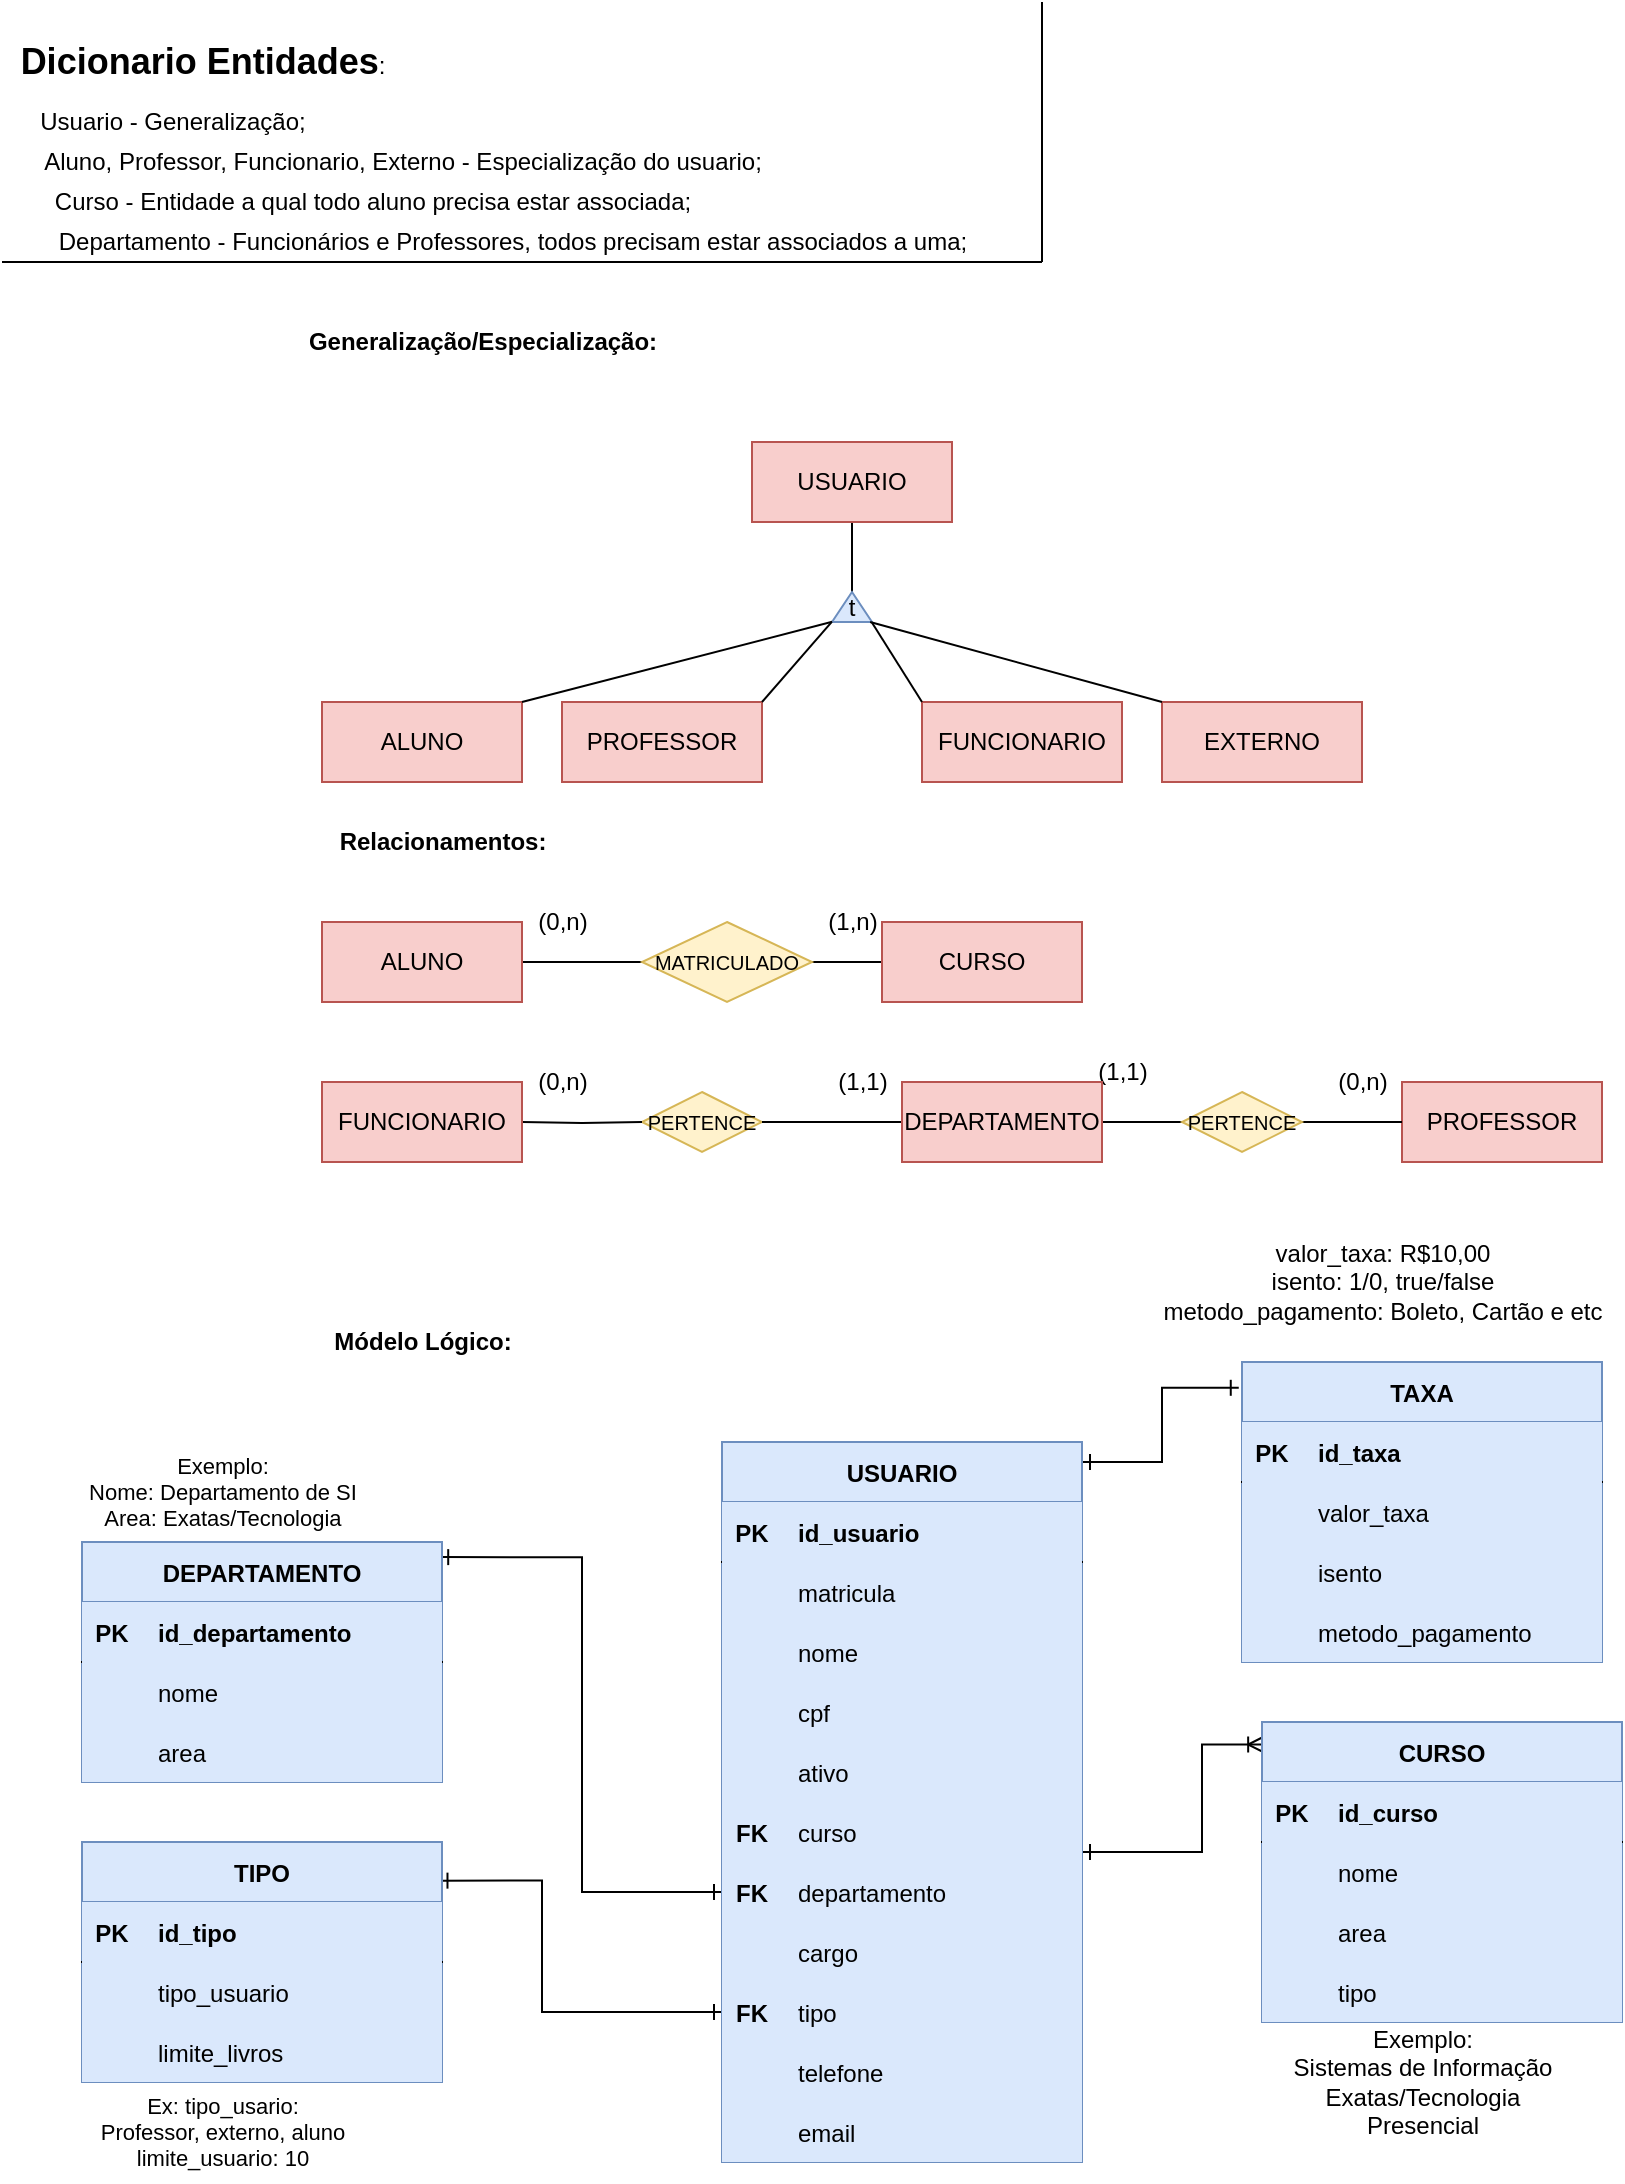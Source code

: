 <mxfile version="13.8.1" type="device"><diagram id="R2lEEEUBdFMjLlhIrx00" name="Page-1"><mxGraphModel dx="1673" dy="946" grid="1" gridSize="10" guides="1" tooltips="1" connect="1" arrows="1" fold="1" page="1" pageScale="1" pageWidth="850" pageHeight="1100" math="0" shadow="0" extFonts="Permanent Marker^https://fonts.googleapis.com/css?family=Permanent+Marker"><root><mxCell id="0"/><mxCell id="1" parent="0"/><mxCell id="AfUH4jQW76GedDBgUnbg-8" style="edgeStyle=orthogonalEdgeStyle;rounded=0;orthogonalLoop=1;jettySize=auto;html=1;entryX=1;entryY=0.5;entryDx=0;entryDy=0;endArrow=none;endFill=0;" parent="1" source="AfUH4jQW76GedDBgUnbg-1" target="AfUH4jQW76GedDBgUnbg-6" edge="1"><mxGeometry relative="1" as="geometry"/></mxCell><mxCell id="AfUH4jQW76GedDBgUnbg-1" value="&lt;div&gt;&lt;br&gt;&lt;/div&gt;&lt;div&gt;USUARIO&lt;/div&gt;&lt;div&gt;&lt;br&gt;&lt;/div&gt;" style="whiteSpace=wrap;html=1;align=center;fillColor=#f8cecc;strokeColor=#b85450;" parent="1" vertex="1"><mxGeometry x="375" y="220" width="100" height="40" as="geometry"/></mxCell><mxCell id="AfUH4jQW76GedDBgUnbg-2" value="ALUNO" style="whiteSpace=wrap;html=1;align=center;fillColor=#f8cecc;strokeColor=#b85450;" parent="1" vertex="1"><mxGeometry x="160" y="350" width="100" height="40" as="geometry"/></mxCell><mxCell id="AfUH4jQW76GedDBgUnbg-3" value="PROFESSOR" style="whiteSpace=wrap;html=1;align=center;fillColor=#f8cecc;strokeColor=#b85450;" parent="1" vertex="1"><mxGeometry x="280" y="350" width="100" height="40" as="geometry"/></mxCell><mxCell id="AfUH4jQW76GedDBgUnbg-4" value="FUNCIONARIO" style="whiteSpace=wrap;html=1;align=center;fillColor=#f8cecc;strokeColor=#b85450;" parent="1" vertex="1"><mxGeometry x="460" y="350" width="100" height="40" as="geometry"/></mxCell><mxCell id="AfUH4jQW76GedDBgUnbg-5" value="EXTERNO" style="whiteSpace=wrap;html=1;align=center;fillColor=#f8cecc;strokeColor=#b85450;" parent="1" vertex="1"><mxGeometry x="580" y="350" width="100" height="40" as="geometry"/></mxCell><mxCell id="AfUH4jQW76GedDBgUnbg-6" value="" style="triangle;whiteSpace=wrap;html=1;rotation=-90;fillColor=#dae8fc;strokeColor=#6c8ebf;" parent="1" vertex="1"><mxGeometry x="417.5" y="292.5" width="15" height="20" as="geometry"/></mxCell><mxCell id="AfUH4jQW76GedDBgUnbg-16" value="" style="endArrow=none;html=1;entryX=-0.003;entryY=-0.011;entryDx=0;entryDy=0;entryPerimeter=0;exitX=1;exitY=0;exitDx=0;exitDy=0;" parent="1" source="AfUH4jQW76GedDBgUnbg-3" target="AfUH4jQW76GedDBgUnbg-6" edge="1"><mxGeometry width="50" height="50" relative="1" as="geometry"><mxPoint x="375" y="350" as="sourcePoint"/><mxPoint x="425" y="300" as="targetPoint"/></mxGeometry></mxCell><mxCell id="AfUH4jQW76GedDBgUnbg-17" value="" style="endArrow=none;html=1;exitX=1;exitY=0;exitDx=0;exitDy=0;entryX=0.006;entryY=0.005;entryDx=0;entryDy=0;entryPerimeter=0;" parent="1" source="AfUH4jQW76GedDBgUnbg-2" target="AfUH4jQW76GedDBgUnbg-6" edge="1"><mxGeometry width="50" height="50" relative="1" as="geometry"><mxPoint x="210" y="360" as="sourcePoint"/><mxPoint x="413" y="309" as="targetPoint"/></mxGeometry></mxCell><mxCell id="AfUH4jQW76GedDBgUnbg-18" value="" style="endArrow=none;html=1;entryX=0;entryY=0;entryDx=0;entryDy=0;exitX=-0.011;exitY=0.994;exitDx=0;exitDy=0;exitPerimeter=0;" parent="1" source="AfUH4jQW76GedDBgUnbg-6" target="AfUH4jQW76GedDBgUnbg-4" edge="1"><mxGeometry width="50" height="50" relative="1" as="geometry"><mxPoint x="410" y="370" as="sourcePoint"/><mxPoint x="460" y="320" as="targetPoint"/></mxGeometry></mxCell><mxCell id="AfUH4jQW76GedDBgUnbg-19" value="" style="endArrow=none;html=1;exitX=0;exitY=0;exitDx=0;exitDy=0;entryX=-0.002;entryY=0.953;entryDx=0;entryDy=0;entryPerimeter=0;" parent="1" source="AfUH4jQW76GedDBgUnbg-5" target="AfUH4jQW76GedDBgUnbg-6" edge="1"><mxGeometry width="50" height="50" relative="1" as="geometry"><mxPoint x="490" y="380" as="sourcePoint"/><mxPoint x="540" y="330" as="targetPoint"/></mxGeometry></mxCell><mxCell id="AfUH4jQW76GedDBgUnbg-20" value="t" style="text;html=1;strokeColor=none;fillColor=none;align=center;verticalAlign=middle;whiteSpace=wrap;rounded=0;" parent="1" vertex="1"><mxGeometry x="425" y="292.5" height="20" as="geometry"/></mxCell><mxCell id="AfUH4jQW76GedDBgUnbg-31" style="edgeStyle=orthogonalEdgeStyle;rounded=0;orthogonalLoop=1;jettySize=auto;html=1;entryX=0;entryY=0.5;entryDx=0;entryDy=0;endArrow=none;endFill=0;" parent="1" source="AfUH4jQW76GedDBgUnbg-21" target="AfUH4jQW76GedDBgUnbg-30" edge="1"><mxGeometry relative="1" as="geometry"/></mxCell><mxCell id="AfUH4jQW76GedDBgUnbg-21" value="ALUNO" style="whiteSpace=wrap;html=1;align=center;fillColor=#f8cecc;strokeColor=#b85450;" parent="1" vertex="1"><mxGeometry x="160" y="460" width="100" height="40" as="geometry"/></mxCell><mxCell id="AfUH4jQW76GedDBgUnbg-32" style="edgeStyle=orthogonalEdgeStyle;rounded=0;orthogonalLoop=1;jettySize=auto;html=1;entryX=1;entryY=0.5;entryDx=0;entryDy=0;endArrow=none;endFill=0;" parent="1" source="AfUH4jQW76GedDBgUnbg-22" target="AfUH4jQW76GedDBgUnbg-30" edge="1"><mxGeometry relative="1" as="geometry"/></mxCell><mxCell id="AfUH4jQW76GedDBgUnbg-22" value="CURSO" style="whiteSpace=wrap;html=1;align=center;fillColor=#f8cecc;strokeColor=#b85450;" parent="1" vertex="1"><mxGeometry x="440" y="460" width="100" height="40" as="geometry"/></mxCell><mxCell id="AfUH4jQW76GedDBgUnbg-24" value="(0,n)" style="text;html=1;align=center;verticalAlign=middle;resizable=0;points=[];autosize=1;" parent="1" vertex="1"><mxGeometry x="260" y="450" width="40" height="20" as="geometry"/></mxCell><mxCell id="AfUH4jQW76GedDBgUnbg-27" value="FUNCIONARIO" style="whiteSpace=wrap;html=1;align=center;" parent="1" vertex="1"><mxGeometry x="160" y="540" width="100" height="40" as="geometry"/></mxCell><mxCell id="AfUH4jQW76GedDBgUnbg-29" value="PROFESSOR" style="whiteSpace=wrap;html=1;align=center;fillColor=#f8cecc;strokeColor=#b85450;" parent="1" vertex="1"><mxGeometry x="700" y="540" width="100" height="40" as="geometry"/></mxCell><mxCell id="AfUH4jQW76GedDBgUnbg-30" value="&lt;font size=&quot;1&quot;&gt;MATRICULADO&lt;/font&gt;" style="shape=rhombus;perimeter=rhombusPerimeter;whiteSpace=wrap;html=1;align=center;fillColor=#fff2cc;strokeColor=#d6b656;" parent="1" vertex="1"><mxGeometry x="320" y="460" width="85" height="40" as="geometry"/></mxCell><mxCell id="AfUH4jQW76GedDBgUnbg-33" value="(1,n)" style="text;html=1;align=center;verticalAlign=middle;resizable=0;points=[];autosize=1;" parent="1" vertex="1"><mxGeometry x="405" y="450" width="40" height="20" as="geometry"/></mxCell><mxCell id="AfUH4jQW76GedDBgUnbg-34" value="&lt;font size=&quot;1&quot;&gt;PERTENCE&lt;/font&gt;" style="shape=rhombus;perimeter=rhombusPerimeter;whiteSpace=wrap;html=1;align=center;fillColor=#fff2cc;strokeColor=#d6b656;" parent="1" vertex="1"><mxGeometry x="320" y="545" width="60" height="30" as="geometry"/></mxCell><mxCell id="AfUH4jQW76GedDBgUnbg-36" style="edgeStyle=orthogonalEdgeStyle;rounded=0;orthogonalLoop=1;jettySize=auto;html=1;entryX=1;entryY=0.5;entryDx=0;entryDy=0;endArrow=none;endFill=0;" parent="1" target="AfUH4jQW76GedDBgUnbg-27" edge="1"><mxGeometry relative="1" as="geometry"><mxPoint x="320" y="560.0" as="sourcePoint"/></mxGeometry></mxCell><mxCell id="AfUH4jQW76GedDBgUnbg-37" style="edgeStyle=orthogonalEdgeStyle;rounded=0;orthogonalLoop=1;jettySize=auto;html=1;entryX=0;entryY=0.5;entryDx=0;entryDy=0;endArrow=none;endFill=0;" parent="1" edge="1"><mxGeometry relative="1" as="geometry"><mxPoint x="380" y="560.0" as="sourcePoint"/><mxPoint x="450" y="560" as="targetPoint"/></mxGeometry></mxCell><mxCell id="AfUH4jQW76GedDBgUnbg-40" style="edgeStyle=orthogonalEdgeStyle;rounded=0;orthogonalLoop=1;jettySize=auto;html=1;entryX=1;entryY=0.5;entryDx=0;entryDy=0;endArrow=none;endFill=0;" parent="1" source="AfUH4jQW76GedDBgUnbg-39" edge="1"><mxGeometry relative="1" as="geometry"><mxPoint x="550" y="560" as="targetPoint"/></mxGeometry></mxCell><mxCell id="AfUH4jQW76GedDBgUnbg-42" style="edgeStyle=orthogonalEdgeStyle;rounded=0;orthogonalLoop=1;jettySize=auto;html=1;entryX=0;entryY=0.5;entryDx=0;entryDy=0;endArrow=none;endFill=0;" parent="1" source="AfUH4jQW76GedDBgUnbg-39" target="AfUH4jQW76GedDBgUnbg-29" edge="1"><mxGeometry relative="1" as="geometry"/></mxCell><mxCell id="AfUH4jQW76GedDBgUnbg-39" value="&lt;font size=&quot;1&quot;&gt;PERTENCE&lt;/font&gt;" style="shape=rhombus;perimeter=rhombusPerimeter;whiteSpace=wrap;html=1;align=center;fillColor=#fff2cc;strokeColor=#d6b656;" parent="1" vertex="1"><mxGeometry x="590" y="545" width="60" height="30" as="geometry"/></mxCell><mxCell id="AfUH4jQW76GedDBgUnbg-43" value="(1,1)" style="text;html=1;align=center;verticalAlign=middle;resizable=0;points=[];autosize=1;" parent="1" vertex="1"><mxGeometry x="410" y="530" width="40" height="20" as="geometry"/></mxCell><mxCell id="AfUH4jQW76GedDBgUnbg-44" value="(0,n)" style="text;html=1;align=center;verticalAlign=middle;resizable=0;points=[];autosize=1;" parent="1" vertex="1"><mxGeometry x="260" y="530" width="40" height="20" as="geometry"/></mxCell><mxCell id="AfUH4jQW76GedDBgUnbg-45" value="(1,1)" style="text;html=1;align=center;verticalAlign=middle;resizable=0;points=[];autosize=1;" parent="1" vertex="1"><mxGeometry x="540" y="525" width="40" height="20" as="geometry"/></mxCell><mxCell id="AfUH4jQW76GedDBgUnbg-46" value="(0,n)" style="text;html=1;align=center;verticalAlign=middle;resizable=0;points=[];autosize=1;" parent="1" vertex="1"><mxGeometry x="660" y="530" width="40" height="20" as="geometry"/></mxCell><mxCell id="AfUH4jQW76GedDBgUnbg-47" value="ALUNO" style="whiteSpace=wrap;html=1;align=center;fillColor=#f8cecc;strokeColor=#b85450;" parent="1" vertex="1"><mxGeometry x="160" y="460" width="100" height="40" as="geometry"/></mxCell><mxCell id="AfUH4jQW76GedDBgUnbg-48" value="CURSO" style="whiteSpace=wrap;html=1;align=center;fillColor=#f8cecc;strokeColor=#b85450;" parent="1" vertex="1"><mxGeometry x="440" y="460" width="100" height="40" as="geometry"/></mxCell><mxCell id="AfUH4jQW76GedDBgUnbg-49" value="FUNCIONARIO" style="whiteSpace=wrap;html=1;align=center;fillColor=#f8cecc;strokeColor=#b85450;" parent="1" vertex="1"><mxGeometry x="160" y="540" width="100" height="40" as="geometry"/></mxCell><mxCell id="AfUH4jQW76GedDBgUnbg-50" value="DEPARTAMENTO" style="whiteSpace=wrap;html=1;align=center;fillColor=#f8cecc;strokeColor=#b85450;" parent="1" vertex="1"><mxGeometry x="450" y="540" width="100" height="40" as="geometry"/></mxCell><mxCell id="AfUH4jQW76GedDBgUnbg-51" value="&lt;font style=&quot;font-size: 18px&quot;&gt;&lt;b&gt;Dicionario Entidades&lt;/b&gt;&lt;/font&gt;:" style="text;html=1;align=center;verticalAlign=middle;resizable=0;points=[];autosize=1;" parent="1" vertex="1"><mxGeometry y="20" width="200" height="20" as="geometry"/></mxCell><mxCell id="AfUH4jQW76GedDBgUnbg-52" value="Usuario - Generalização;" style="text;html=1;align=center;verticalAlign=middle;resizable=0;points=[];autosize=1;" parent="1" vertex="1"><mxGeometry x="10" y="50" width="150" height="20" as="geometry"/></mxCell><mxCell id="AfUH4jQW76GedDBgUnbg-53" value="Aluno, Professor, Funcionario, Externo - Especialização do usuario;" style="text;html=1;align=center;verticalAlign=middle;resizable=0;points=[];autosize=1;" parent="1" vertex="1"><mxGeometry x="10" y="70" width="380" height="20" as="geometry"/></mxCell><mxCell id="AfUH4jQW76GedDBgUnbg-54" value="Curso - Entidade a qual todo aluno precisa estar associada;" style="text;html=1;align=center;verticalAlign=middle;resizable=0;points=[];autosize=1;" parent="1" vertex="1"><mxGeometry x="10" y="90" width="350" height="20" as="geometry"/></mxCell><mxCell id="AfUH4jQW76GedDBgUnbg-55" value="Departamento - Funcionários e Professores, todos precisam estar associados a uma;" style="text;html=1;align=center;verticalAlign=middle;resizable=0;points=[];autosize=1;" parent="1" vertex="1"><mxGeometry x="10" y="110" width="490" height="20" as="geometry"/></mxCell><mxCell id="AfUH4jQW76GedDBgUnbg-56" value="" style="endArrow=none;html=1;" parent="1" edge="1"><mxGeometry width="50" height="50" relative="1" as="geometry"><mxPoint x="520" y="130" as="sourcePoint"/><mxPoint y="130" as="targetPoint"/></mxGeometry></mxCell><mxCell id="AfUH4jQW76GedDBgUnbg-57" value="" style="endArrow=none;html=1;" parent="1" edge="1"><mxGeometry width="50" height="50" relative="1" as="geometry"><mxPoint x="520" y="130" as="sourcePoint"/><mxPoint x="520" as="targetPoint"/></mxGeometry></mxCell><mxCell id="AfUH4jQW76GedDBgUnbg-74" value="&lt;b&gt;Relacionamentos:&lt;/b&gt;" style="text;html=1;align=center;verticalAlign=middle;resizable=0;points=[];autosize=1;" parent="1" vertex="1"><mxGeometry x="160" y="410" width="120" height="20" as="geometry"/></mxCell><mxCell id="AfUH4jQW76GedDBgUnbg-75" value="&lt;b&gt;Generalização/Especialização:&lt;/b&gt;" style="text;html=1;align=center;verticalAlign=middle;resizable=0;points=[];autosize=1;" parent="1" vertex="1"><mxGeometry x="145" y="160" width="190" height="20" as="geometry"/></mxCell><mxCell id="AfUH4jQW76GedDBgUnbg-76" value="&lt;b&gt;Módelo Lógico:&lt;/b&gt;" style="text;html=1;align=center;verticalAlign=middle;resizable=0;points=[];autosize=1;" parent="1" vertex="1"><mxGeometry x="160" y="660" width="100" height="20" as="geometry"/></mxCell><mxCell id="AfUH4jQW76GedDBgUnbg-215" value="&lt;div style=&quot;font-size: 11px&quot;&gt;&lt;font style=&quot;font-size: 11px&quot;&gt;Exemplo:&lt;/font&gt;&lt;/div&gt;&lt;div style=&quot;font-size: 11px&quot;&gt;&lt;font style=&quot;font-size: 11px&quot;&gt;Nome: Departamento de SI&lt;br&gt;&lt;/font&gt;&lt;/div&gt;&lt;div style=&quot;font-size: 11px&quot;&gt;&lt;font style=&quot;font-size: 11px&quot;&gt;Area: Exatas/Tecnologia&lt;br&gt;&lt;/font&gt;&lt;/div&gt;" style="text;html=1;align=center;verticalAlign=middle;resizable=0;points=[];autosize=1;" parent="1" vertex="1"><mxGeometry x="40" y="720" width="140" height="50" as="geometry"/></mxCell><mxCell id="AfUH4jQW76GedDBgUnbg-217" style="edgeStyle=orthogonalEdgeStyle;rounded=0;orthogonalLoop=1;jettySize=auto;html=1;entryX=0.995;entryY=0.063;entryDx=0;entryDy=0;entryPerimeter=0;endArrow=ERone;endFill=0;startArrow=ERone;startFill=0;" parent="1" source="AfUH4jQW76GedDBgUnbg-93" target="AfUH4jQW76GedDBgUnbg-155" edge="1"><mxGeometry relative="1" as="geometry"/></mxCell><mxCell id="AfUH4jQW76GedDBgUnbg-218" style="edgeStyle=orthogonalEdgeStyle;rounded=0;orthogonalLoop=1;jettySize=auto;html=1;entryX=0.993;entryY=0.161;entryDx=0;entryDy=0;entryPerimeter=0;startArrow=ERone;startFill=0;endArrow=ERone;endFill=0;" parent="1" source="AfUH4jQW76GedDBgUnbg-121" target="AfUH4jQW76GedDBgUnbg-168" edge="1"><mxGeometry relative="1" as="geometry"><Array as="points"><mxPoint x="270" y="1005"/><mxPoint x="270" y="939"/></Array></mxGeometry></mxCell><mxCell id="AfUH4jQW76GedDBgUnbg-232" value="&lt;div style=&quot;font-size: 11px&quot;&gt;&lt;font style=&quot;font-size: 11px&quot;&gt;Ex: tipo_usario:&lt;/font&gt;&lt;/div&gt;&lt;div style=&quot;font-size: 11px&quot;&gt;&lt;font style=&quot;font-size: 11px&quot;&gt;Professor, externo, aluno&lt;br&gt;&lt;/font&gt;&lt;/div&gt;&lt;div style=&quot;font-size: 11px&quot;&gt;&lt;font style=&quot;font-size: 11px&quot;&gt;limite_usuario: 10&lt;/font&gt;&lt;/div&gt;" style="text;html=1;align=center;verticalAlign=middle;resizable=0;points=[];autosize=1;" parent="1" vertex="1"><mxGeometry x="40" y="1040" width="140" height="50" as="geometry"/></mxCell><mxCell id="AfUH4jQW76GedDBgUnbg-246" style="edgeStyle=orthogonalEdgeStyle;rounded=0;orthogonalLoop=1;jettySize=auto;html=1;entryX=0.006;entryY=0.075;entryDx=0;entryDy=0;entryPerimeter=0;startArrow=ERone;startFill=0;endArrow=ERoneToMany;endFill=0;" parent="1" source="AfUH4jQW76GedDBgUnbg-90" target="AfUH4jQW76GedDBgUnbg-182" edge="1"><mxGeometry relative="1" as="geometry"><Array as="points"><mxPoint x="600" y="925"/><mxPoint x="600" y="871"/></Array></mxGeometry></mxCell><mxCell id="AfUH4jQW76GedDBgUnbg-155" value="DEPARTAMENTO" style="shape=table;startSize=30;container=1;collapsible=1;childLayout=tableLayout;fixedRows=1;rowLines=0;fontStyle=1;align=center;resizeLast=1;fillColor=#dae8fc;strokeColor=#6c8ebf;" parent="1" vertex="1"><mxGeometry x="40" y="770" width="180" height="120" as="geometry"/></mxCell><mxCell id="AfUH4jQW76GedDBgUnbg-156" value="" style="shape=partialRectangle;collapsible=0;dropTarget=0;pointerEvents=0;fillColor=none;top=0;left=0;bottom=1;right=0;points=[[0,0.5],[1,0.5]];portConstraint=eastwest;" parent="AfUH4jQW76GedDBgUnbg-155" vertex="1"><mxGeometry y="30" width="180" height="30" as="geometry"/></mxCell><mxCell id="AfUH4jQW76GedDBgUnbg-157" value="PK" style="shape=partialRectangle;connectable=0;fillColor=#dae8fc;top=0;left=0;bottom=0;right=0;fontStyle=1;overflow=hidden;strokeColor=#6c8ebf;" parent="AfUH4jQW76GedDBgUnbg-156" vertex="1"><mxGeometry width="30" height="30" as="geometry"/></mxCell><mxCell id="AfUH4jQW76GedDBgUnbg-158" value="id_departamento" style="shape=partialRectangle;connectable=0;fillColor=#dae8fc;top=0;left=0;bottom=0;right=0;align=left;spacingLeft=6;fontStyle=1;overflow=hidden;strokeColor=#6c8ebf;" parent="AfUH4jQW76GedDBgUnbg-156" vertex="1"><mxGeometry x="30" width="150" height="30" as="geometry"/></mxCell><mxCell id="AfUH4jQW76GedDBgUnbg-159" value="" style="shape=partialRectangle;collapsible=0;dropTarget=0;pointerEvents=0;fillColor=none;top=0;left=0;bottom=0;right=0;points=[[0,0.5],[1,0.5]];portConstraint=eastwest;" parent="AfUH4jQW76GedDBgUnbg-155" vertex="1"><mxGeometry y="60" width="180" height="30" as="geometry"/></mxCell><mxCell id="AfUH4jQW76GedDBgUnbg-160" value="" style="shape=partialRectangle;connectable=0;fillColor=#dae8fc;top=0;left=0;bottom=0;right=0;editable=1;overflow=hidden;strokeColor=#6c8ebf;" parent="AfUH4jQW76GedDBgUnbg-159" vertex="1"><mxGeometry width="30" height="30" as="geometry"/></mxCell><mxCell id="AfUH4jQW76GedDBgUnbg-161" value="nome" style="shape=partialRectangle;connectable=0;fillColor=#dae8fc;top=0;left=0;bottom=0;right=0;align=left;spacingLeft=6;overflow=hidden;strokeColor=#6c8ebf;" parent="AfUH4jQW76GedDBgUnbg-159" vertex="1"><mxGeometry x="30" width="150" height="30" as="geometry"/></mxCell><mxCell id="AfUH4jQW76GedDBgUnbg-162" value="" style="shape=partialRectangle;collapsible=0;dropTarget=0;pointerEvents=0;fillColor=none;top=0;left=0;bottom=0;right=0;points=[[0,0.5],[1,0.5]];portConstraint=eastwest;" parent="AfUH4jQW76GedDBgUnbg-155" vertex="1"><mxGeometry y="90" width="180" height="30" as="geometry"/></mxCell><mxCell id="AfUH4jQW76GedDBgUnbg-163" value="" style="shape=partialRectangle;connectable=0;fillColor=#dae8fc;top=0;left=0;bottom=0;right=0;editable=1;overflow=hidden;strokeColor=#6c8ebf;" parent="AfUH4jQW76GedDBgUnbg-162" vertex="1"><mxGeometry width="30" height="30" as="geometry"/></mxCell><mxCell id="AfUH4jQW76GedDBgUnbg-164" value="area" style="shape=partialRectangle;connectable=0;fillColor=#dae8fc;top=0;left=0;bottom=0;right=0;align=left;spacingLeft=6;overflow=hidden;strokeColor=#6c8ebf;" parent="AfUH4jQW76GedDBgUnbg-162" vertex="1"><mxGeometry x="30" width="150" height="30" as="geometry"/></mxCell><mxCell id="AfUH4jQW76GedDBgUnbg-247" value="&lt;div&gt;Exemplo:&lt;/div&gt;&lt;div&gt;Sistemas de Informação&lt;/div&gt;&lt;div&gt;Exatas/Tecnologia&lt;/div&gt;&lt;div&gt;Presencial&lt;br&gt;&lt;/div&gt;" style="text;html=1;align=center;verticalAlign=middle;resizable=0;points=[];autosize=1;" parent="1" vertex="1"><mxGeometry x="635" y="1010" width="150" height="60" as="geometry"/></mxCell><mxCell id="AfUH4jQW76GedDBgUnbg-168" value="TIPO" style="shape=table;startSize=30;container=1;collapsible=1;childLayout=tableLayout;fixedRows=1;rowLines=0;fontStyle=1;align=center;resizeLast=1;fillColor=#dae8fc;strokeColor=#6c8ebf;" parent="1" vertex="1"><mxGeometry x="40" y="920" width="180" height="120" as="geometry"/></mxCell><mxCell id="AfUH4jQW76GedDBgUnbg-169" value="" style="shape=partialRectangle;collapsible=0;dropTarget=0;pointerEvents=0;fillColor=none;top=0;left=0;bottom=1;right=0;points=[[0,0.5],[1,0.5]];portConstraint=eastwest;" parent="AfUH4jQW76GedDBgUnbg-168" vertex="1"><mxGeometry y="30" width="180" height="30" as="geometry"/></mxCell><mxCell id="AfUH4jQW76GedDBgUnbg-170" value="PK" style="shape=partialRectangle;connectable=0;fillColor=#dae8fc;top=0;left=0;bottom=0;right=0;fontStyle=1;overflow=hidden;strokeColor=#6c8ebf;" parent="AfUH4jQW76GedDBgUnbg-169" vertex="1"><mxGeometry width="30" height="30" as="geometry"/></mxCell><mxCell id="AfUH4jQW76GedDBgUnbg-171" value="id_tipo" style="shape=partialRectangle;connectable=0;fillColor=#dae8fc;top=0;left=0;bottom=0;right=0;align=left;spacingLeft=6;fontStyle=1;overflow=hidden;strokeColor=#6c8ebf;" parent="AfUH4jQW76GedDBgUnbg-169" vertex="1"><mxGeometry x="30" width="150" height="30" as="geometry"/></mxCell><mxCell id="AfUH4jQW76GedDBgUnbg-172" value="" style="shape=partialRectangle;collapsible=0;dropTarget=0;pointerEvents=0;fillColor=none;top=0;left=0;bottom=0;right=0;points=[[0,0.5],[1,0.5]];portConstraint=eastwest;" parent="AfUH4jQW76GedDBgUnbg-168" vertex="1"><mxGeometry y="60" width="180" height="30" as="geometry"/></mxCell><mxCell id="AfUH4jQW76GedDBgUnbg-173" value="" style="shape=partialRectangle;connectable=0;fillColor=#dae8fc;top=0;left=0;bottom=0;right=0;editable=1;overflow=hidden;strokeColor=#6c8ebf;" parent="AfUH4jQW76GedDBgUnbg-172" vertex="1"><mxGeometry width="30" height="30" as="geometry"/></mxCell><mxCell id="AfUH4jQW76GedDBgUnbg-174" value="tipo_usuario" style="shape=partialRectangle;connectable=0;fillColor=#dae8fc;top=0;left=0;bottom=0;right=0;align=left;spacingLeft=6;overflow=hidden;strokeColor=#6c8ebf;" parent="AfUH4jQW76GedDBgUnbg-172" vertex="1"><mxGeometry x="30" width="150" height="30" as="geometry"/></mxCell><mxCell id="o1Pg3wfscViZqZRsMSkI-1" value="" style="shape=partialRectangle;collapsible=0;dropTarget=0;pointerEvents=0;fillColor=none;top=0;left=0;bottom=0;right=0;points=[[0,0.5],[1,0.5]];portConstraint=eastwest;" parent="AfUH4jQW76GedDBgUnbg-168" vertex="1"><mxGeometry y="90" width="180" height="30" as="geometry"/></mxCell><mxCell id="o1Pg3wfscViZqZRsMSkI-2" value="" style="shape=partialRectangle;connectable=0;fillColor=#dae8fc;top=0;left=0;bottom=0;right=0;editable=1;overflow=hidden;strokeColor=#6c8ebf;" parent="o1Pg3wfscViZqZRsMSkI-1" vertex="1"><mxGeometry width="30" height="30" as="geometry"/></mxCell><mxCell id="o1Pg3wfscViZqZRsMSkI-3" value="limite_livros" style="shape=partialRectangle;connectable=0;fillColor=#dae8fc;top=0;left=0;bottom=0;right=0;align=left;spacingLeft=6;overflow=hidden;strokeColor=#6c8ebf;" parent="o1Pg3wfscViZqZRsMSkI-1" vertex="1"><mxGeometry x="30" width="150" height="30" as="geometry"/></mxCell><mxCell id="o1Pg3wfscViZqZRsMSkI-20" style="edgeStyle=orthogonalEdgeStyle;rounded=0;orthogonalLoop=1;jettySize=auto;html=1;entryX=-0.009;entryY=0.086;entryDx=0;entryDy=0;entryPerimeter=0;endArrow=ERone;endFill=0;startArrow=ERone;startFill=0;" parent="1" source="AfUH4jQW76GedDBgUnbg-77" target="o1Pg3wfscViZqZRsMSkI-7" edge="1"><mxGeometry relative="1" as="geometry"><Array as="points"><mxPoint x="580" y="730"/><mxPoint x="580" y="693"/></Array></mxGeometry></mxCell><mxCell id="AfUH4jQW76GedDBgUnbg-77" value="USUARIO" style="shape=table;startSize=30;container=1;collapsible=1;childLayout=tableLayout;fixedRows=1;rowLines=0;fontStyle=1;align=center;resizeLast=1;fillColor=#dae8fc;strokeColor=#6c8ebf;" parent="1" vertex="1"><mxGeometry x="360" y="720" width="180" height="360" as="geometry"/></mxCell><mxCell id="AfUH4jQW76GedDBgUnbg-78" value="" style="shape=partialRectangle;collapsible=0;dropTarget=0;pointerEvents=0;fillColor=none;top=0;left=0;bottom=1;right=0;points=[[0,0.5],[1,0.5]];portConstraint=eastwest;" parent="AfUH4jQW76GedDBgUnbg-77" vertex="1"><mxGeometry y="30" width="180" height="30" as="geometry"/></mxCell><mxCell id="AfUH4jQW76GedDBgUnbg-79" value="PK" style="shape=partialRectangle;connectable=0;fillColor=#dae8fc;top=0;left=0;bottom=0;right=0;fontStyle=1;overflow=hidden;strokeColor=#6c8ebf;" parent="AfUH4jQW76GedDBgUnbg-78" vertex="1"><mxGeometry width="30" height="30" as="geometry"/></mxCell><mxCell id="AfUH4jQW76GedDBgUnbg-80" value="id_usuario" style="shape=partialRectangle;connectable=0;fillColor=#dae8fc;top=0;left=0;bottom=0;right=0;align=left;spacingLeft=6;fontStyle=1;overflow=hidden;strokeColor=#6c8ebf;" parent="AfUH4jQW76GedDBgUnbg-78" vertex="1"><mxGeometry x="30" width="150" height="30" as="geometry"/></mxCell><mxCell id="AfUH4jQW76GedDBgUnbg-81" value="" style="shape=partialRectangle;collapsible=0;dropTarget=0;pointerEvents=0;fillColor=none;top=0;left=0;bottom=0;right=0;points=[[0,0.5],[1,0.5]];portConstraint=eastwest;" parent="AfUH4jQW76GedDBgUnbg-77" vertex="1"><mxGeometry y="60" width="180" height="30" as="geometry"/></mxCell><mxCell id="AfUH4jQW76GedDBgUnbg-82" value="" style="shape=partialRectangle;connectable=0;fillColor=#dae8fc;top=0;left=0;bottom=0;right=0;editable=1;overflow=hidden;strokeColor=#6c8ebf;" parent="AfUH4jQW76GedDBgUnbg-81" vertex="1"><mxGeometry width="30" height="30" as="geometry"/></mxCell><mxCell id="AfUH4jQW76GedDBgUnbg-83" value="matricula" style="shape=partialRectangle;connectable=0;fillColor=#dae8fc;top=0;left=0;bottom=0;right=0;align=left;spacingLeft=6;overflow=hidden;strokeColor=#6c8ebf;" parent="AfUH4jQW76GedDBgUnbg-81" vertex="1"><mxGeometry x="30" width="150" height="30" as="geometry"/></mxCell><mxCell id="AfUH4jQW76GedDBgUnbg-84" value="" style="shape=partialRectangle;collapsible=0;dropTarget=0;pointerEvents=0;fillColor=none;top=0;left=0;bottom=0;right=0;points=[[0,0.5],[1,0.5]];portConstraint=eastwest;" parent="AfUH4jQW76GedDBgUnbg-77" vertex="1"><mxGeometry y="90" width="180" height="30" as="geometry"/></mxCell><mxCell id="AfUH4jQW76GedDBgUnbg-85" value="" style="shape=partialRectangle;connectable=0;fillColor=#dae8fc;top=0;left=0;bottom=0;right=0;editable=1;overflow=hidden;strokeColor=#6c8ebf;" parent="AfUH4jQW76GedDBgUnbg-84" vertex="1"><mxGeometry width="30" height="30" as="geometry"/></mxCell><mxCell id="AfUH4jQW76GedDBgUnbg-86" value="nome" style="shape=partialRectangle;connectable=0;fillColor=#dae8fc;top=0;left=0;bottom=0;right=0;align=left;spacingLeft=6;overflow=hidden;strokeColor=#6c8ebf;" parent="AfUH4jQW76GedDBgUnbg-84" vertex="1"><mxGeometry x="30" width="150" height="30" as="geometry"/></mxCell><mxCell id="AfUH4jQW76GedDBgUnbg-87" value="" style="shape=partialRectangle;collapsible=0;dropTarget=0;pointerEvents=0;fillColor=none;top=0;left=0;bottom=0;right=0;points=[[0,0.5],[1,0.5]];portConstraint=eastwest;" parent="AfUH4jQW76GedDBgUnbg-77" vertex="1"><mxGeometry y="120" width="180" height="30" as="geometry"/></mxCell><mxCell id="AfUH4jQW76GedDBgUnbg-88" value="" style="shape=partialRectangle;connectable=0;fillColor=#dae8fc;top=0;left=0;bottom=0;right=0;editable=1;overflow=hidden;strokeColor=#6c8ebf;" parent="AfUH4jQW76GedDBgUnbg-87" vertex="1"><mxGeometry width="30" height="30" as="geometry"/></mxCell><mxCell id="AfUH4jQW76GedDBgUnbg-89" value="cpf" style="shape=partialRectangle;connectable=0;fillColor=#dae8fc;top=0;left=0;bottom=0;right=0;align=left;spacingLeft=6;overflow=hidden;strokeColor=#6c8ebf;" parent="AfUH4jQW76GedDBgUnbg-87" vertex="1"><mxGeometry x="30" width="150" height="30" as="geometry"/></mxCell><mxCell id="o1Pg3wfscViZqZRsMSkI-4" value="" style="shape=partialRectangle;collapsible=0;dropTarget=0;pointerEvents=0;fillColor=none;top=0;left=0;bottom=0;right=0;points=[[0,0.5],[1,0.5]];portConstraint=eastwest;" parent="AfUH4jQW76GedDBgUnbg-77" vertex="1"><mxGeometry y="150" width="180" height="30" as="geometry"/></mxCell><mxCell id="o1Pg3wfscViZqZRsMSkI-5" value="" style="shape=partialRectangle;connectable=0;fillColor=#dae8fc;top=0;left=0;bottom=0;right=0;editable=1;overflow=hidden;strokeColor=#6c8ebf;" parent="o1Pg3wfscViZqZRsMSkI-4" vertex="1"><mxGeometry width="30" height="30" as="geometry"/></mxCell><mxCell id="o1Pg3wfscViZqZRsMSkI-6" value="ativo" style="shape=partialRectangle;connectable=0;fillColor=#dae8fc;top=0;left=0;bottom=0;right=0;align=left;spacingLeft=6;overflow=hidden;strokeColor=#6c8ebf;" parent="o1Pg3wfscViZqZRsMSkI-4" vertex="1"><mxGeometry x="30" width="150" height="30" as="geometry"/></mxCell><mxCell id="AfUH4jQW76GedDBgUnbg-90" value="" style="shape=partialRectangle;collapsible=0;dropTarget=0;pointerEvents=0;fillColor=none;top=0;left=0;bottom=0;right=0;points=[[0,0.5],[1,0.5]];portConstraint=eastwest;" parent="AfUH4jQW76GedDBgUnbg-77" vertex="1"><mxGeometry y="180" width="180" height="30" as="geometry"/></mxCell><mxCell id="AfUH4jQW76GedDBgUnbg-91" value="FK" style="shape=partialRectangle;connectable=0;fillColor=#dae8fc;top=0;left=0;bottom=0;right=0;editable=1;overflow=hidden;fontStyle=1;strokeColor=#6c8ebf;" parent="AfUH4jQW76GedDBgUnbg-90" vertex="1"><mxGeometry width="30" height="30" as="geometry"/></mxCell><mxCell id="AfUH4jQW76GedDBgUnbg-92" value="curso " style="shape=partialRectangle;connectable=0;fillColor=#dae8fc;top=0;left=0;bottom=0;right=0;align=left;spacingLeft=6;overflow=hidden;strokeColor=#6c8ebf;" parent="AfUH4jQW76GedDBgUnbg-90" vertex="1"><mxGeometry x="30" width="150" height="30" as="geometry"/></mxCell><mxCell id="AfUH4jQW76GedDBgUnbg-93" value="" style="shape=partialRectangle;collapsible=0;dropTarget=0;pointerEvents=0;fillColor=none;top=0;left=0;bottom=0;right=0;points=[[0,0.5],[1,0.5]];portConstraint=eastwest;" parent="AfUH4jQW76GedDBgUnbg-77" vertex="1"><mxGeometry y="210" width="180" height="30" as="geometry"/></mxCell><mxCell id="AfUH4jQW76GedDBgUnbg-94" value="FK" style="shape=partialRectangle;connectable=0;fillColor=#dae8fc;top=0;left=0;bottom=0;right=0;editable=1;overflow=hidden;fontStyle=1;strokeColor=#6c8ebf;" parent="AfUH4jQW76GedDBgUnbg-93" vertex="1"><mxGeometry width="30" height="30" as="geometry"/></mxCell><mxCell id="AfUH4jQW76GedDBgUnbg-95" value="departamento" style="shape=partialRectangle;connectable=0;fillColor=#dae8fc;top=0;left=0;bottom=0;right=0;align=left;spacingLeft=6;overflow=hidden;strokeColor=#6c8ebf;" parent="AfUH4jQW76GedDBgUnbg-93" vertex="1"><mxGeometry x="30" width="150" height="30" as="geometry"/></mxCell><mxCell id="AfUH4jQW76GedDBgUnbg-96" value="" style="shape=partialRectangle;collapsible=0;dropTarget=0;pointerEvents=0;fillColor=none;top=0;left=0;bottom=0;right=0;points=[[0,0.5],[1,0.5]];portConstraint=eastwest;" parent="AfUH4jQW76GedDBgUnbg-77" vertex="1"><mxGeometry y="240" width="180" height="30" as="geometry"/></mxCell><mxCell id="AfUH4jQW76GedDBgUnbg-97" value="" style="shape=partialRectangle;connectable=0;fillColor=#dae8fc;top=0;left=0;bottom=0;right=0;editable=1;overflow=hidden;strokeColor=#6c8ebf;" parent="AfUH4jQW76GedDBgUnbg-96" vertex="1"><mxGeometry width="30" height="30" as="geometry"/></mxCell><mxCell id="AfUH4jQW76GedDBgUnbg-98" value="cargo" style="shape=partialRectangle;connectable=0;fillColor=#dae8fc;top=0;left=0;bottom=0;right=0;align=left;spacingLeft=6;overflow=hidden;strokeColor=#6c8ebf;" parent="AfUH4jQW76GedDBgUnbg-96" vertex="1"><mxGeometry x="30" width="150" height="30" as="geometry"/></mxCell><mxCell id="AfUH4jQW76GedDBgUnbg-121" value="" style="shape=partialRectangle;collapsible=0;dropTarget=0;pointerEvents=0;fillColor=none;top=0;left=0;bottom=0;right=0;points=[[0,0.5],[1,0.5]];portConstraint=eastwest;" parent="AfUH4jQW76GedDBgUnbg-77" vertex="1"><mxGeometry y="270" width="180" height="30" as="geometry"/></mxCell><mxCell id="AfUH4jQW76GedDBgUnbg-122" value="FK" style="shape=partialRectangle;connectable=0;fillColor=#dae8fc;top=0;left=0;bottom=0;right=0;editable=1;overflow=hidden;fontStyle=1;strokeColor=#6c8ebf;" parent="AfUH4jQW76GedDBgUnbg-121" vertex="1"><mxGeometry width="30" height="30" as="geometry"/></mxCell><mxCell id="AfUH4jQW76GedDBgUnbg-123" value="tipo" style="shape=partialRectangle;connectable=0;fillColor=#dae8fc;top=0;left=0;bottom=0;right=0;align=left;spacingLeft=6;overflow=hidden;strokeColor=#6c8ebf;" parent="AfUH4jQW76GedDBgUnbg-121" vertex="1"><mxGeometry x="30" width="150" height="30" as="geometry"/></mxCell><mxCell id="AfUH4jQW76GedDBgUnbg-149" value="" style="shape=partialRectangle;collapsible=0;dropTarget=0;pointerEvents=0;fillColor=none;top=0;left=0;bottom=0;right=0;points=[[0,0.5],[1,0.5]];portConstraint=eastwest;" parent="AfUH4jQW76GedDBgUnbg-77" vertex="1"><mxGeometry y="300" width="180" height="30" as="geometry"/></mxCell><mxCell id="AfUH4jQW76GedDBgUnbg-150" value="" style="shape=partialRectangle;connectable=0;fillColor=#dae8fc;top=0;left=0;bottom=0;right=0;editable=1;overflow=hidden;strokeColor=#6c8ebf;" parent="AfUH4jQW76GedDBgUnbg-149" vertex="1"><mxGeometry width="30" height="30" as="geometry"/></mxCell><mxCell id="AfUH4jQW76GedDBgUnbg-151" value="telefone" style="shape=partialRectangle;connectable=0;fillColor=#dae8fc;top=0;left=0;bottom=0;right=0;align=left;spacingLeft=6;overflow=hidden;strokeColor=#6c8ebf;" parent="AfUH4jQW76GedDBgUnbg-149" vertex="1"><mxGeometry x="30" width="150" height="30" as="geometry"/></mxCell><mxCell id="AfUH4jQW76GedDBgUnbg-152" value="" style="shape=partialRectangle;collapsible=0;dropTarget=0;pointerEvents=0;fillColor=none;top=0;left=0;bottom=0;right=0;points=[[0,0.5],[1,0.5]];portConstraint=eastwest;" parent="AfUH4jQW76GedDBgUnbg-77" vertex="1"><mxGeometry y="330" width="180" height="30" as="geometry"/></mxCell><mxCell id="AfUH4jQW76GedDBgUnbg-153" value="" style="shape=partialRectangle;connectable=0;fillColor=#dae8fc;top=0;left=0;bottom=0;right=0;editable=1;overflow=hidden;strokeColor=#6c8ebf;" parent="AfUH4jQW76GedDBgUnbg-152" vertex="1"><mxGeometry width="30" height="30" as="geometry"/></mxCell><mxCell id="AfUH4jQW76GedDBgUnbg-154" value="email" style="shape=partialRectangle;connectable=0;fillColor=#dae8fc;top=0;left=0;bottom=0;right=0;align=left;spacingLeft=6;overflow=hidden;strokeColor=#6c8ebf;" parent="AfUH4jQW76GedDBgUnbg-152" vertex="1"><mxGeometry x="30" width="150" height="30" as="geometry"/></mxCell><mxCell id="AfUH4jQW76GedDBgUnbg-182" value="CURSO" style="shape=table;startSize=30;container=1;collapsible=1;childLayout=tableLayout;fixedRows=1;rowLines=0;fontStyle=1;align=center;resizeLast=1;fillColor=#dae8fc;strokeColor=#6c8ebf;" parent="1" vertex="1"><mxGeometry x="630" y="860" width="180" height="150" as="geometry"/></mxCell><mxCell id="AfUH4jQW76GedDBgUnbg-183" value="" style="shape=partialRectangle;collapsible=0;dropTarget=0;pointerEvents=0;fillColor=none;top=0;left=0;bottom=1;right=0;points=[[0,0.5],[1,0.5]];portConstraint=eastwest;" parent="AfUH4jQW76GedDBgUnbg-182" vertex="1"><mxGeometry y="30" width="180" height="30" as="geometry"/></mxCell><mxCell id="AfUH4jQW76GedDBgUnbg-184" value="PK" style="shape=partialRectangle;connectable=0;fillColor=#dae8fc;top=0;left=0;bottom=0;right=0;fontStyle=1;overflow=hidden;strokeColor=#6c8ebf;" parent="AfUH4jQW76GedDBgUnbg-183" vertex="1"><mxGeometry width="30" height="30" as="geometry"/></mxCell><mxCell id="AfUH4jQW76GedDBgUnbg-185" value="id_curso" style="shape=partialRectangle;connectable=0;fillColor=#dae8fc;top=0;left=0;bottom=0;right=0;align=left;spacingLeft=6;fontStyle=1;overflow=hidden;strokeColor=#6c8ebf;" parent="AfUH4jQW76GedDBgUnbg-183" vertex="1"><mxGeometry x="30" width="150" height="30" as="geometry"/></mxCell><mxCell id="AfUH4jQW76GedDBgUnbg-186" value="" style="shape=partialRectangle;collapsible=0;dropTarget=0;pointerEvents=0;fillColor=none;top=0;left=0;bottom=0;right=0;points=[[0,0.5],[1,0.5]];portConstraint=eastwest;" parent="AfUH4jQW76GedDBgUnbg-182" vertex="1"><mxGeometry y="60" width="180" height="30" as="geometry"/></mxCell><mxCell id="AfUH4jQW76GedDBgUnbg-187" value="" style="shape=partialRectangle;connectable=0;fillColor=#dae8fc;top=0;left=0;bottom=0;right=0;editable=1;overflow=hidden;strokeColor=#6c8ebf;" parent="AfUH4jQW76GedDBgUnbg-186" vertex="1"><mxGeometry width="30" height="30" as="geometry"/></mxCell><mxCell id="AfUH4jQW76GedDBgUnbg-188" value="nome" style="shape=partialRectangle;connectable=0;fillColor=#dae8fc;top=0;left=0;bottom=0;right=0;align=left;spacingLeft=6;overflow=hidden;strokeColor=#6c8ebf;" parent="AfUH4jQW76GedDBgUnbg-186" vertex="1"><mxGeometry x="30" width="150" height="30" as="geometry"/></mxCell><mxCell id="AfUH4jQW76GedDBgUnbg-189" value="" style="shape=partialRectangle;collapsible=0;dropTarget=0;pointerEvents=0;fillColor=none;top=0;left=0;bottom=0;right=0;points=[[0,0.5],[1,0.5]];portConstraint=eastwest;" parent="AfUH4jQW76GedDBgUnbg-182" vertex="1"><mxGeometry y="90" width="180" height="30" as="geometry"/></mxCell><mxCell id="AfUH4jQW76GedDBgUnbg-190" value="" style="shape=partialRectangle;connectable=0;fillColor=#dae8fc;top=0;left=0;bottom=0;right=0;editable=1;overflow=hidden;strokeColor=#6c8ebf;" parent="AfUH4jQW76GedDBgUnbg-189" vertex="1"><mxGeometry width="30" height="30" as="geometry"/></mxCell><mxCell id="AfUH4jQW76GedDBgUnbg-191" value="area" style="shape=partialRectangle;connectable=0;fillColor=#dae8fc;top=0;left=0;bottom=0;right=0;align=left;spacingLeft=6;overflow=hidden;strokeColor=#6c8ebf;" parent="AfUH4jQW76GedDBgUnbg-189" vertex="1"><mxGeometry x="30" width="150" height="30" as="geometry"/></mxCell><mxCell id="AfUH4jQW76GedDBgUnbg-192" value="" style="shape=partialRectangle;collapsible=0;dropTarget=0;pointerEvents=0;fillColor=none;top=0;left=0;bottom=0;right=0;points=[[0,0.5],[1,0.5]];portConstraint=eastwest;" parent="AfUH4jQW76GedDBgUnbg-182" vertex="1"><mxGeometry y="120" width="180" height="30" as="geometry"/></mxCell><mxCell id="AfUH4jQW76GedDBgUnbg-193" value="" style="shape=partialRectangle;connectable=0;fillColor=#dae8fc;top=0;left=0;bottom=0;right=0;editable=1;overflow=hidden;strokeColor=#6c8ebf;" parent="AfUH4jQW76GedDBgUnbg-192" vertex="1"><mxGeometry width="30" height="30" as="geometry"/></mxCell><mxCell id="AfUH4jQW76GedDBgUnbg-194" value="tipo" style="shape=partialRectangle;connectable=0;fillColor=#dae8fc;top=0;left=0;bottom=0;right=0;align=left;spacingLeft=6;overflow=hidden;strokeColor=#6c8ebf;" parent="AfUH4jQW76GedDBgUnbg-192" vertex="1"><mxGeometry x="30" width="150" height="30" as="geometry"/></mxCell><mxCell id="o1Pg3wfscViZqZRsMSkI-7" value="TAXA" style="shape=table;startSize=30;container=1;collapsible=1;childLayout=tableLayout;fixedRows=1;rowLines=0;fontStyle=1;align=center;resizeLast=1;fillColor=#dae8fc;strokeColor=#6c8ebf;" parent="1" vertex="1"><mxGeometry x="620" y="680" width="180" height="150" as="geometry"/></mxCell><mxCell id="o1Pg3wfscViZqZRsMSkI-8" value="" style="shape=partialRectangle;collapsible=0;dropTarget=0;pointerEvents=0;fillColor=none;top=0;left=0;bottom=1;right=0;points=[[0,0.5],[1,0.5]];portConstraint=eastwest;" parent="o1Pg3wfscViZqZRsMSkI-7" vertex="1"><mxGeometry y="30" width="180" height="30" as="geometry"/></mxCell><mxCell id="o1Pg3wfscViZqZRsMSkI-9" value="PK" style="shape=partialRectangle;connectable=0;fillColor=#dae8fc;top=0;left=0;bottom=0;right=0;fontStyle=1;overflow=hidden;strokeColor=#6c8ebf;" parent="o1Pg3wfscViZqZRsMSkI-8" vertex="1"><mxGeometry width="30" height="30" as="geometry"/></mxCell><mxCell id="o1Pg3wfscViZqZRsMSkI-10" value="id_taxa" style="shape=partialRectangle;connectable=0;fillColor=#dae8fc;top=0;left=0;bottom=0;right=0;align=left;spacingLeft=6;fontStyle=1;overflow=hidden;strokeColor=#6c8ebf;" parent="o1Pg3wfscViZqZRsMSkI-8" vertex="1"><mxGeometry x="30" width="150" height="30" as="geometry"/></mxCell><mxCell id="o1Pg3wfscViZqZRsMSkI-11" value="" style="shape=partialRectangle;collapsible=0;dropTarget=0;pointerEvents=0;fillColor=none;top=0;left=0;bottom=0;right=0;points=[[0,0.5],[1,0.5]];portConstraint=eastwest;" parent="o1Pg3wfscViZqZRsMSkI-7" vertex="1"><mxGeometry y="60" width="180" height="30" as="geometry"/></mxCell><mxCell id="o1Pg3wfscViZqZRsMSkI-12" value="" style="shape=partialRectangle;connectable=0;fillColor=#dae8fc;top=0;left=0;bottom=0;right=0;editable=1;overflow=hidden;strokeColor=#6c8ebf;" parent="o1Pg3wfscViZqZRsMSkI-11" vertex="1"><mxGeometry width="30" height="30" as="geometry"/></mxCell><mxCell id="o1Pg3wfscViZqZRsMSkI-13" value="valor_taxa" style="shape=partialRectangle;connectable=0;fillColor=#dae8fc;top=0;left=0;bottom=0;right=0;align=left;spacingLeft=6;overflow=hidden;strokeColor=#6c8ebf;" parent="o1Pg3wfscViZqZRsMSkI-11" vertex="1"><mxGeometry x="30" width="150" height="30" as="geometry"/></mxCell><mxCell id="o1Pg3wfscViZqZRsMSkI-14" value="" style="shape=partialRectangle;collapsible=0;dropTarget=0;pointerEvents=0;fillColor=none;top=0;left=0;bottom=0;right=0;points=[[0,0.5],[1,0.5]];portConstraint=eastwest;" parent="o1Pg3wfscViZqZRsMSkI-7" vertex="1"><mxGeometry y="90" width="180" height="30" as="geometry"/></mxCell><mxCell id="o1Pg3wfscViZqZRsMSkI-15" value="" style="shape=partialRectangle;connectable=0;fillColor=#dae8fc;top=0;left=0;bottom=0;right=0;editable=1;overflow=hidden;strokeColor=#6c8ebf;" parent="o1Pg3wfscViZqZRsMSkI-14" vertex="1"><mxGeometry width="30" height="30" as="geometry"/></mxCell><mxCell id="o1Pg3wfscViZqZRsMSkI-16" value="isento" style="shape=partialRectangle;connectable=0;fillColor=#dae8fc;top=0;left=0;bottom=0;right=0;align=left;spacingLeft=6;overflow=hidden;strokeColor=#6c8ebf;" parent="o1Pg3wfscViZqZRsMSkI-14" vertex="1"><mxGeometry x="30" width="150" height="30" as="geometry"/></mxCell><mxCell id="o1Pg3wfscViZqZRsMSkI-17" value="" style="shape=partialRectangle;collapsible=0;dropTarget=0;pointerEvents=0;fillColor=none;top=0;left=0;bottom=0;right=0;points=[[0,0.5],[1,0.5]];portConstraint=eastwest;" parent="o1Pg3wfscViZqZRsMSkI-7" vertex="1"><mxGeometry y="120" width="180" height="30" as="geometry"/></mxCell><mxCell id="o1Pg3wfscViZqZRsMSkI-18" value="" style="shape=partialRectangle;connectable=0;fillColor=#dae8fc;top=0;left=0;bottom=0;right=0;editable=1;overflow=hidden;strokeColor=#6c8ebf;" parent="o1Pg3wfscViZqZRsMSkI-17" vertex="1"><mxGeometry width="30" height="30" as="geometry"/></mxCell><mxCell id="o1Pg3wfscViZqZRsMSkI-19" value="metodo_pagamento" style="shape=partialRectangle;connectable=0;fillColor=#dae8fc;top=0;left=0;bottom=0;right=0;align=left;spacingLeft=6;overflow=hidden;strokeColor=#6c8ebf;" parent="o1Pg3wfscViZqZRsMSkI-17" vertex="1"><mxGeometry x="30" width="150" height="30" as="geometry"/></mxCell><mxCell id="3IuV4bHevsb3d2I0K6Hb-1" value="valor_taxa: R$10,00&lt;br&gt;isento: 1/0, true/false&lt;br&gt;metodo_pagamento: Boleto, Cartão e etc" style="text;html=1;align=center;verticalAlign=middle;resizable=0;points=[];autosize=1;" parent="1" vertex="1"><mxGeometry x="575" y="615" width="230" height="50" as="geometry"/></mxCell></root></mxGraphModel></diagram></mxfile>